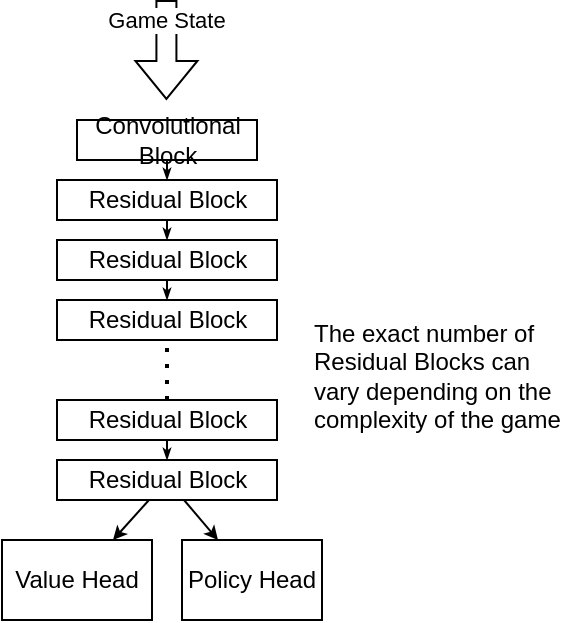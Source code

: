 <mxfile version="24.4.0" type="github">
  <diagram name="Page-1" id="GbDOeAn0TekX4Tb3FelW">
    <mxGraphModel dx="989" dy="539" grid="1" gridSize="10" guides="1" tooltips="1" connect="1" arrows="1" fold="1" page="1" pageScale="1" pageWidth="850" pageHeight="1100" math="0" shadow="0">
      <root>
        <mxCell id="0" />
        <mxCell id="1" parent="0" />
        <mxCell id="zyvEyU40Wb9VNqry9rhq-90" value="&lt;div&gt;Residual Block&lt;br&gt;&lt;/div&gt;" style="rounded=0;whiteSpace=wrap;html=1;" vertex="1" parent="1">
          <mxGeometry x="377.5" y="130" width="110" height="20" as="geometry" />
        </mxCell>
        <mxCell id="zyvEyU40Wb9VNqry9rhq-91" value="&lt;div&gt;Residual Block&lt;br&gt;&lt;/div&gt;" style="rounded=0;whiteSpace=wrap;html=1;" vertex="1" parent="1">
          <mxGeometry x="377.5" y="160" width="110" height="20" as="geometry" />
        </mxCell>
        <mxCell id="zyvEyU40Wb9VNqry9rhq-93" value="&lt;div&gt;Residual Block&lt;br&gt;&lt;/div&gt;" style="rounded=0;whiteSpace=wrap;html=1;" vertex="1" parent="1">
          <mxGeometry x="377.5" y="240" width="110" height="20" as="geometry" />
        </mxCell>
        <mxCell id="zyvEyU40Wb9VNqry9rhq-94" value="&lt;div&gt;Residual Block&lt;br&gt;&lt;/div&gt;" style="rounded=0;whiteSpace=wrap;html=1;" vertex="1" parent="1">
          <mxGeometry x="377.5" y="270" width="110" height="20" as="geometry" />
        </mxCell>
        <mxCell id="zyvEyU40Wb9VNqry9rhq-96" value="" style="endArrow=none;dashed=1;html=1;dashPattern=1 3;strokeWidth=2;rounded=0;curved=0;" edge="1" parent="1" source="zyvEyU40Wb9VNqry9rhq-93" target="zyvEyU40Wb9VNqry9rhq-115">
          <mxGeometry width="50" height="50" relative="1" as="geometry">
            <mxPoint x="432.36" y="230" as="sourcePoint" />
            <mxPoint x="440" y="210" as="targetPoint" />
          </mxGeometry>
        </mxCell>
        <mxCell id="zyvEyU40Wb9VNqry9rhq-97" value="Convolutional Block" style="rounded=0;whiteSpace=wrap;html=1;" vertex="1" parent="1">
          <mxGeometry x="387.5" y="100" width="90" height="20" as="geometry" />
        </mxCell>
        <mxCell id="zyvEyU40Wb9VNqry9rhq-98" value="" style="endArrow=classicThin;html=1;rounded=0;endFill=1;fontSize=9;startSize=6;endSize=3;" edge="1" parent="1" source="zyvEyU40Wb9VNqry9rhq-97" target="zyvEyU40Wb9VNqry9rhq-90">
          <mxGeometry width="50" height="50" relative="1" as="geometry">
            <mxPoint x="433" y="120" as="sourcePoint" />
            <mxPoint x="470" y="160" as="targetPoint" />
          </mxGeometry>
        </mxCell>
        <mxCell id="zyvEyU40Wb9VNqry9rhq-102" value="" style="endArrow=classicThin;html=1;rounded=0;endFill=1;fontSize=9;startSize=6;endSize=3;" edge="1" parent="1" source="zyvEyU40Wb9VNqry9rhq-90" target="zyvEyU40Wb9VNqry9rhq-91">
          <mxGeometry width="50" height="50" relative="1" as="geometry">
            <mxPoint x="453" y="140" as="sourcePoint" />
            <mxPoint x="453" y="150" as="targetPoint" />
          </mxGeometry>
        </mxCell>
        <mxCell id="zyvEyU40Wb9VNqry9rhq-104" value="" style="endArrow=classicThin;html=1;rounded=0;endFill=1;fontSize=9;startSize=6;endSize=3;" edge="1" parent="1" source="zyvEyU40Wb9VNqry9rhq-93" target="zyvEyU40Wb9VNqry9rhq-94">
          <mxGeometry width="50" height="50" relative="1" as="geometry">
            <mxPoint x="463" y="150" as="sourcePoint" />
            <mxPoint x="463" y="160" as="targetPoint" />
          </mxGeometry>
        </mxCell>
        <mxCell id="zyvEyU40Wb9VNqry9rhq-105" value="" style="endArrow=classic;html=1;rounded=0;endSize=4;" edge="1" parent="1" source="zyvEyU40Wb9VNqry9rhq-94" target="zyvEyU40Wb9VNqry9rhq-106">
          <mxGeometry width="50" height="50" relative="1" as="geometry">
            <mxPoint x="430" y="210" as="sourcePoint" />
            <mxPoint x="480" y="330" as="targetPoint" />
          </mxGeometry>
        </mxCell>
        <mxCell id="zyvEyU40Wb9VNqry9rhq-106" value="Policy Head" style="rounded=0;whiteSpace=wrap;html=1;" vertex="1" parent="1">
          <mxGeometry x="440" y="310" width="70" height="40" as="geometry" />
        </mxCell>
        <mxCell id="zyvEyU40Wb9VNqry9rhq-108" value="Value Head" style="rounded=0;whiteSpace=wrap;html=1;" vertex="1" parent="1">
          <mxGeometry x="350" y="310" width="75" height="40" as="geometry" />
        </mxCell>
        <mxCell id="zyvEyU40Wb9VNqry9rhq-109" value="" style="endArrow=classic;html=1;rounded=0;endSize=4;" edge="1" parent="1" source="zyvEyU40Wb9VNqry9rhq-94" target="zyvEyU40Wb9VNqry9rhq-108">
          <mxGeometry width="50" height="50" relative="1" as="geometry">
            <mxPoint x="430" y="210" as="sourcePoint" />
            <mxPoint x="480" y="160" as="targetPoint" />
          </mxGeometry>
        </mxCell>
        <mxCell id="zyvEyU40Wb9VNqry9rhq-113" value="" style="shape=flexArrow;endArrow=classic;html=1;rounded=0;" edge="1" parent="1">
          <mxGeometry width="50" height="50" relative="1" as="geometry">
            <mxPoint x="432.21" y="40" as="sourcePoint" />
            <mxPoint x="432.21" y="90" as="targetPoint" />
          </mxGeometry>
        </mxCell>
        <mxCell id="zyvEyU40Wb9VNqry9rhq-114" value="&lt;div&gt;Game State&lt;/div&gt;" style="edgeLabel;html=1;align=center;verticalAlign=middle;resizable=0;points=[];" vertex="1" connectable="0" parent="zyvEyU40Wb9VNqry9rhq-113">
          <mxGeometry x="-0.274" relative="1" as="geometry">
            <mxPoint y="-8" as="offset" />
          </mxGeometry>
        </mxCell>
        <mxCell id="zyvEyU40Wb9VNqry9rhq-115" value="&lt;div&gt;Residual Block&lt;br&gt;&lt;/div&gt;" style="rounded=0;whiteSpace=wrap;html=1;" vertex="1" parent="1">
          <mxGeometry x="377.5" y="190" width="110" height="20" as="geometry" />
        </mxCell>
        <mxCell id="zyvEyU40Wb9VNqry9rhq-117" value="" style="endArrow=classicThin;html=1;rounded=0;endFill=1;fontSize=9;startSize=6;endSize=3;" edge="1" parent="1" source="zyvEyU40Wb9VNqry9rhq-91" target="zyvEyU40Wb9VNqry9rhq-115">
          <mxGeometry width="50" height="50" relative="1" as="geometry">
            <mxPoint x="443" y="160" as="sourcePoint" />
            <mxPoint x="443" y="170" as="targetPoint" />
          </mxGeometry>
        </mxCell>
        <mxCell id="zyvEyU40Wb9VNqry9rhq-118" value="The exact number of Residual Blocks can vary depending on the complexity of the game" style="text;strokeColor=none;fillColor=none;align=left;verticalAlign=middle;spacingLeft=4;spacingRight=4;overflow=hidden;points=[[0,0.5],[1,0.5]];portConstraint=eastwest;rotatable=0;whiteSpace=wrap;html=1;" vertex="1" parent="1">
          <mxGeometry x="500" y="185" width="140" height="85" as="geometry" />
        </mxCell>
      </root>
    </mxGraphModel>
  </diagram>
</mxfile>
